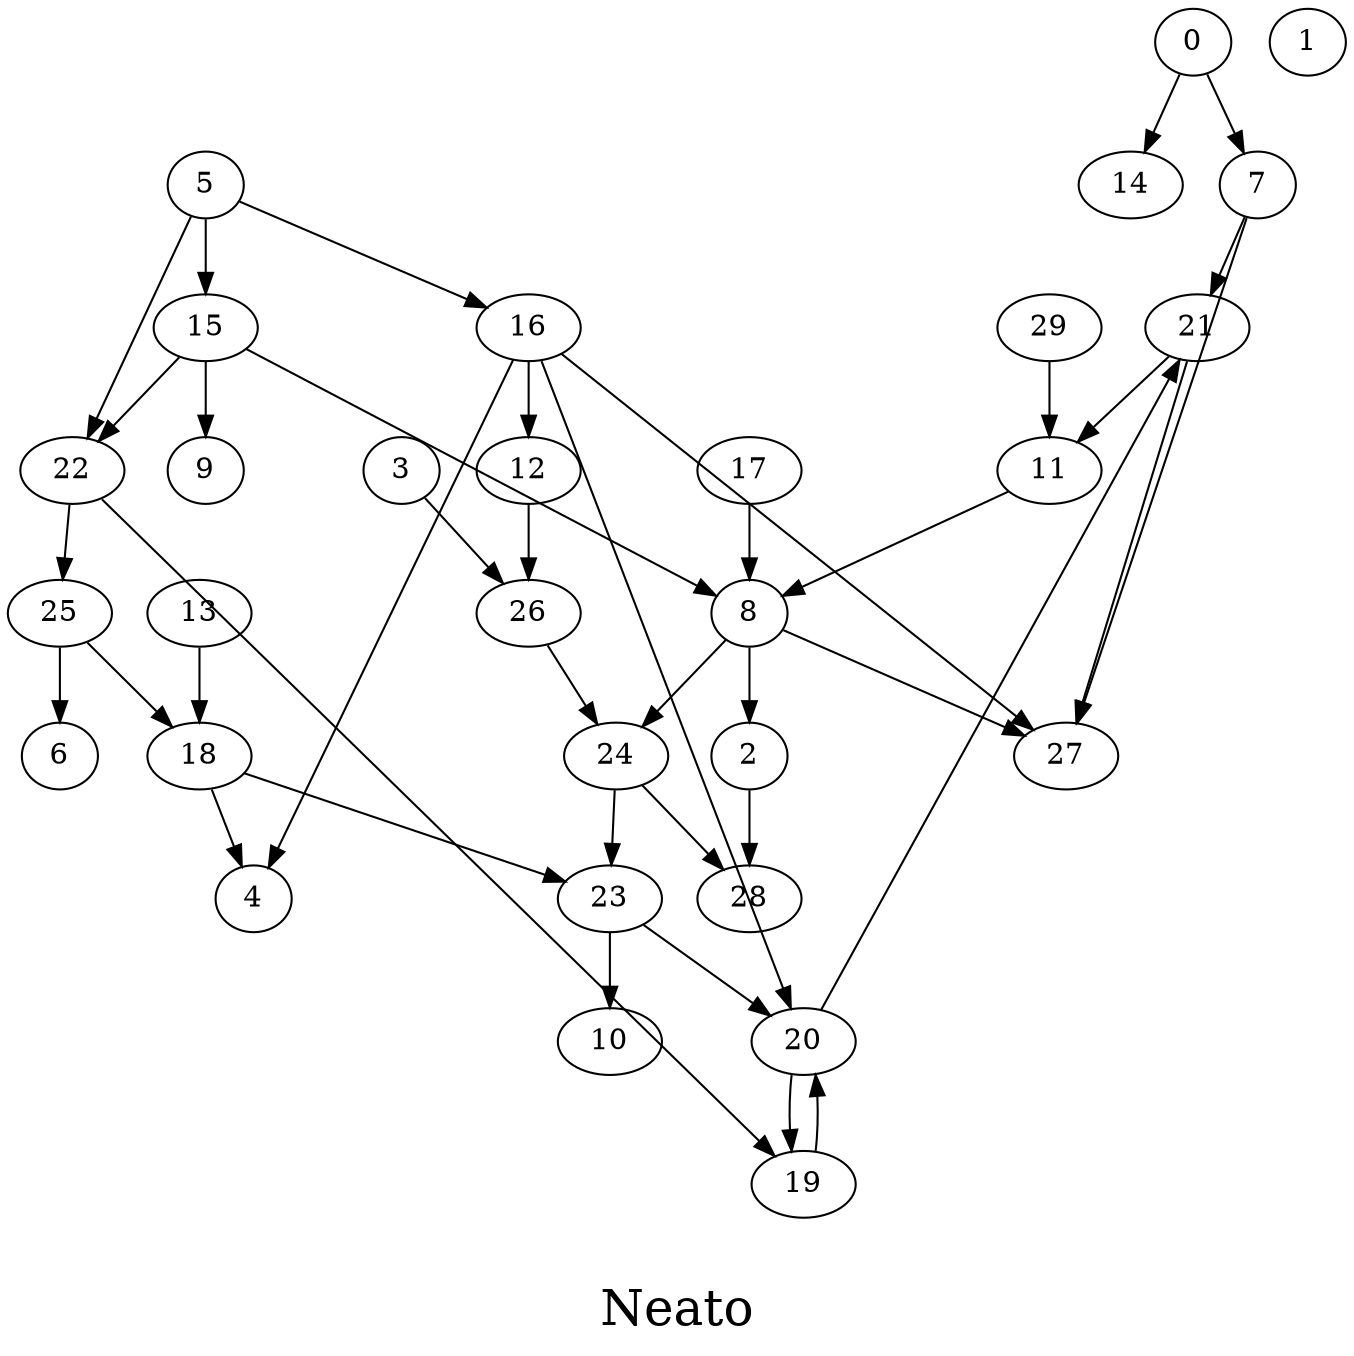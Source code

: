 /*****
Neato
*****/

digraph G {
  graph [splines=false overlap=false]
  node  [shape=ellipse, width=0.3, height=0.3]
  0 ;
  1 ;
  2 ;
  3 ;
  4 ;
  5 ;
  6 ;
  7 ;
  8 ;
  9 ;
  10 ;
  11 ;
  12 ;
  13 ;
  14 ;
  15 ;
  16 ;
  17 ;
  18 ;
  19 ;
  20 ;
  21 ;
  22 ;
  23 ;
  24 ;
  25 ;
  26 ;
  27 ;
  28 ;
  29 ;
  0 -> 7;
  0 -> 14;
1;
  2 -> 28;
  3 -> 26;
  5 -> 15;
  5 -> 16;
  5 -> 22;
  7 -> 21;
  7 -> 27;
  8 -> 2;
  8 -> 24;
  8 -> 27;
  11 -> 8;
  12 -> 26;
  13 -> 18;
  15 -> 8;
  15 -> 9;
  15 -> 22;
  16 -> 4;
  16 -> 12;
  16 -> 20;
  16 -> 27;
  17 -> 8;
  18 -> 4;
  18 -> 23;
  19 -> 20;
  20 -> 19;
  20 -> 21;
  21 -> 11;
  21 -> 27;
  22 -> 19;
  22 -> 25;
  23 -> 10;
  23 -> 20;
  24 -> 23;
  24 -> 28;
  25 -> 6;
  25 -> 18;
  26 -> 24;
  29 -> 11;
  label = "\nNeato\n";  fontsize=24;
}
